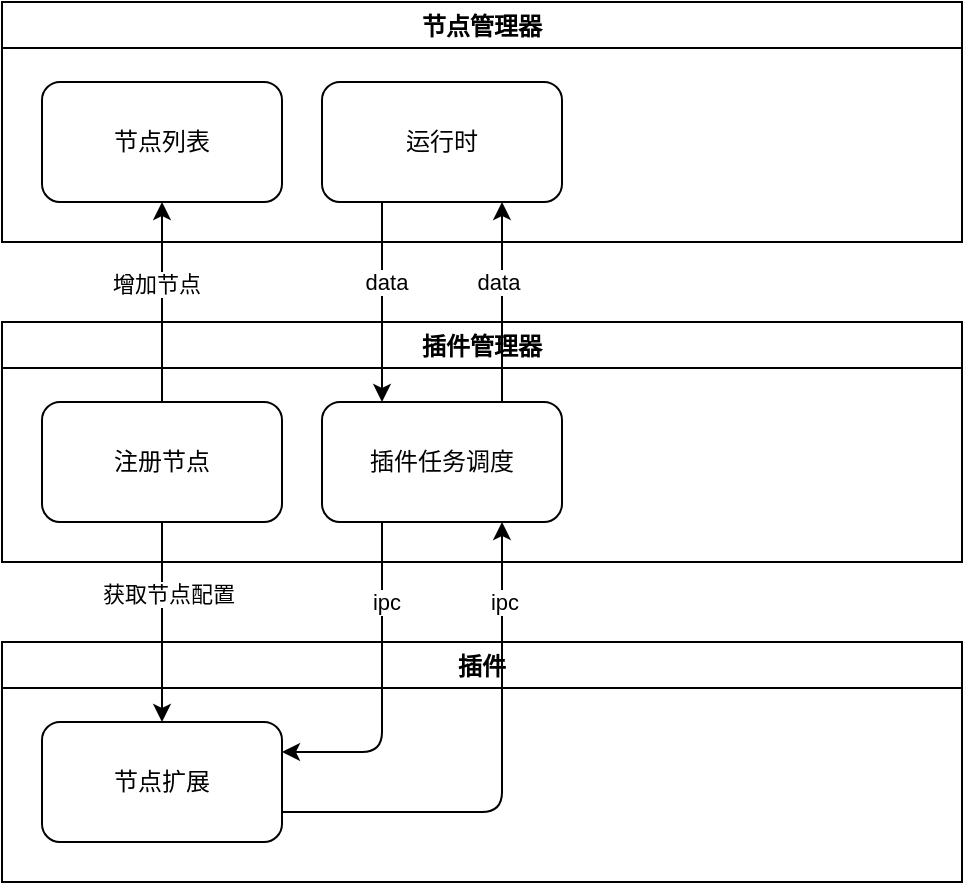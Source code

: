 <mxfile>
    <diagram id="id2eaHCEsxDcq__5WNyD" name="第 1 页">
        <mxGraphModel dx="1006" dy="616" grid="1" gridSize="10" guides="1" tooltips="1" connect="1" arrows="1" fold="1" page="1" pageScale="1" pageWidth="827" pageHeight="1169" math="0" shadow="0">
            <root>
                <mxCell id="0"/>
                <mxCell id="1" parent="0"/>
                <mxCell id="3" value="插件" style="swimlane;" parent="1" vertex="1">
                    <mxGeometry x="40" y="680" width="480" height="120" as="geometry"/>
                </mxCell>
                <mxCell id="2" value="节点扩展" style="rounded=1;whiteSpace=wrap;html=1;" parent="3" vertex="1">
                    <mxGeometry x="20" y="40" width="120" height="60" as="geometry"/>
                </mxCell>
                <mxCell id="5" style="edgeStyle=none;html=1;entryX=0.5;entryY=0;entryDx=0;entryDy=0;" parent="1" source="10" target="2" edge="1">
                    <mxGeometry relative="1" as="geometry">
                        <mxPoint x="160" y="630" as="sourcePoint"/>
                    </mxGeometry>
                </mxCell>
                <mxCell id="7" value="获取节点配置" style="edgeLabel;html=1;align=center;verticalAlign=middle;resizable=0;points=[];" parent="5" vertex="1" connectable="0">
                    <mxGeometry x="-0.285" y="3" relative="1" as="geometry">
                        <mxPoint as="offset"/>
                    </mxGeometry>
                </mxCell>
                <mxCell id="9" value="插件管理器" style="swimlane;" parent="1" vertex="1">
                    <mxGeometry x="40" y="520" width="480" height="120" as="geometry"/>
                </mxCell>
                <mxCell id="10" value="注册节点" style="rounded=1;whiteSpace=wrap;html=1;" parent="9" vertex="1">
                    <mxGeometry x="20" y="40" width="120" height="60" as="geometry"/>
                </mxCell>
                <mxCell id="17" value="插件任务调度" style="rounded=1;whiteSpace=wrap;html=1;" parent="9" vertex="1">
                    <mxGeometry x="160" y="40" width="120" height="60" as="geometry"/>
                </mxCell>
                <mxCell id="12" value="节点管理器" style="swimlane;" parent="1" vertex="1">
                    <mxGeometry x="40" y="360" width="480" height="120" as="geometry">
                        <mxRectangle x="40" y="360" width="90" height="23" as="alternateBounds"/>
                    </mxGeometry>
                </mxCell>
                <mxCell id="13" value="节点列表" style="rounded=1;whiteSpace=wrap;html=1;" parent="12" vertex="1">
                    <mxGeometry x="20" y="40" width="120" height="60" as="geometry"/>
                </mxCell>
                <mxCell id="14" value="运行时" style="rounded=1;whiteSpace=wrap;html=1;" parent="12" vertex="1">
                    <mxGeometry x="160" y="40" width="120" height="60" as="geometry"/>
                </mxCell>
                <mxCell id="15" style="edgeStyle=none;html=1;exitX=0.5;exitY=0;exitDx=0;exitDy=0;entryX=0.5;entryY=1;entryDx=0;entryDy=0;" parent="1" source="10" target="13" edge="1">
                    <mxGeometry relative="1" as="geometry"/>
                </mxCell>
                <mxCell id="16" value="增加节点" style="edgeLabel;html=1;align=center;verticalAlign=middle;resizable=0;points=[];" parent="15" vertex="1" connectable="0">
                    <mxGeometry x="0.181" y="3" relative="1" as="geometry">
                        <mxPoint as="offset"/>
                    </mxGeometry>
                </mxCell>
                <mxCell id="19" style="edgeStyle=none;html=1;exitX=0.25;exitY=1;exitDx=0;exitDy=0;entryX=0.25;entryY=0;entryDx=0;entryDy=0;" parent="1" source="14" target="17" edge="1">
                    <mxGeometry relative="1" as="geometry"/>
                </mxCell>
                <mxCell id="24" value="data" style="edgeLabel;html=1;align=center;verticalAlign=middle;resizable=0;points=[];" vertex="1" connectable="0" parent="19">
                    <mxGeometry x="-0.3" y="2" relative="1" as="geometry">
                        <mxPoint y="5" as="offset"/>
                    </mxGeometry>
                </mxCell>
                <mxCell id="20" style="edgeStyle=none;html=1;exitX=0.75;exitY=0;exitDx=0;exitDy=0;entryX=0.75;entryY=1;entryDx=0;entryDy=0;" parent="1" source="17" target="14" edge="1">
                    <mxGeometry relative="1" as="geometry"/>
                </mxCell>
                <mxCell id="25" value="data" style="edgeLabel;html=1;align=center;verticalAlign=middle;resizable=0;points=[];" vertex="1" connectable="0" parent="20">
                    <mxGeometry x="0.36" y="2" relative="1" as="geometry">
                        <mxPoint y="8" as="offset"/>
                    </mxGeometry>
                </mxCell>
                <mxCell id="22" style="edgeStyle=orthogonalEdgeStyle;html=1;exitX=0.25;exitY=1;exitDx=0;exitDy=0;entryX=1;entryY=0.25;entryDx=0;entryDy=0;" parent="1" source="17" target="2" edge="1">
                    <mxGeometry relative="1" as="geometry"/>
                </mxCell>
                <mxCell id="26" value="ipc" style="edgeLabel;html=1;align=center;verticalAlign=middle;resizable=0;points=[];" vertex="1" connectable="0" parent="22">
                    <mxGeometry x="-0.479" y="2" relative="1" as="geometry">
                        <mxPoint y="-3" as="offset"/>
                    </mxGeometry>
                </mxCell>
                <mxCell id="28" style="edgeStyle=none;html=1;exitX=1;exitY=0.75;exitDx=0;exitDy=0;entryX=0.75;entryY=1;entryDx=0;entryDy=0;" edge="1" parent="1" source="2" target="17">
                    <mxGeometry relative="1" as="geometry">
                        <Array as="points">
                            <mxPoint x="290" y="765"/>
                        </Array>
                    </mxGeometry>
                </mxCell>
                <mxCell id="29" value="ipc" style="edgeLabel;html=1;align=center;verticalAlign=middle;resizable=0;points=[];" vertex="1" connectable="0" parent="28">
                    <mxGeometry x="0.686" y="-1" relative="1" as="geometry">
                        <mxPoint as="offset"/>
                    </mxGeometry>
                </mxCell>
            </root>
        </mxGraphModel>
    </diagram>
</mxfile>
